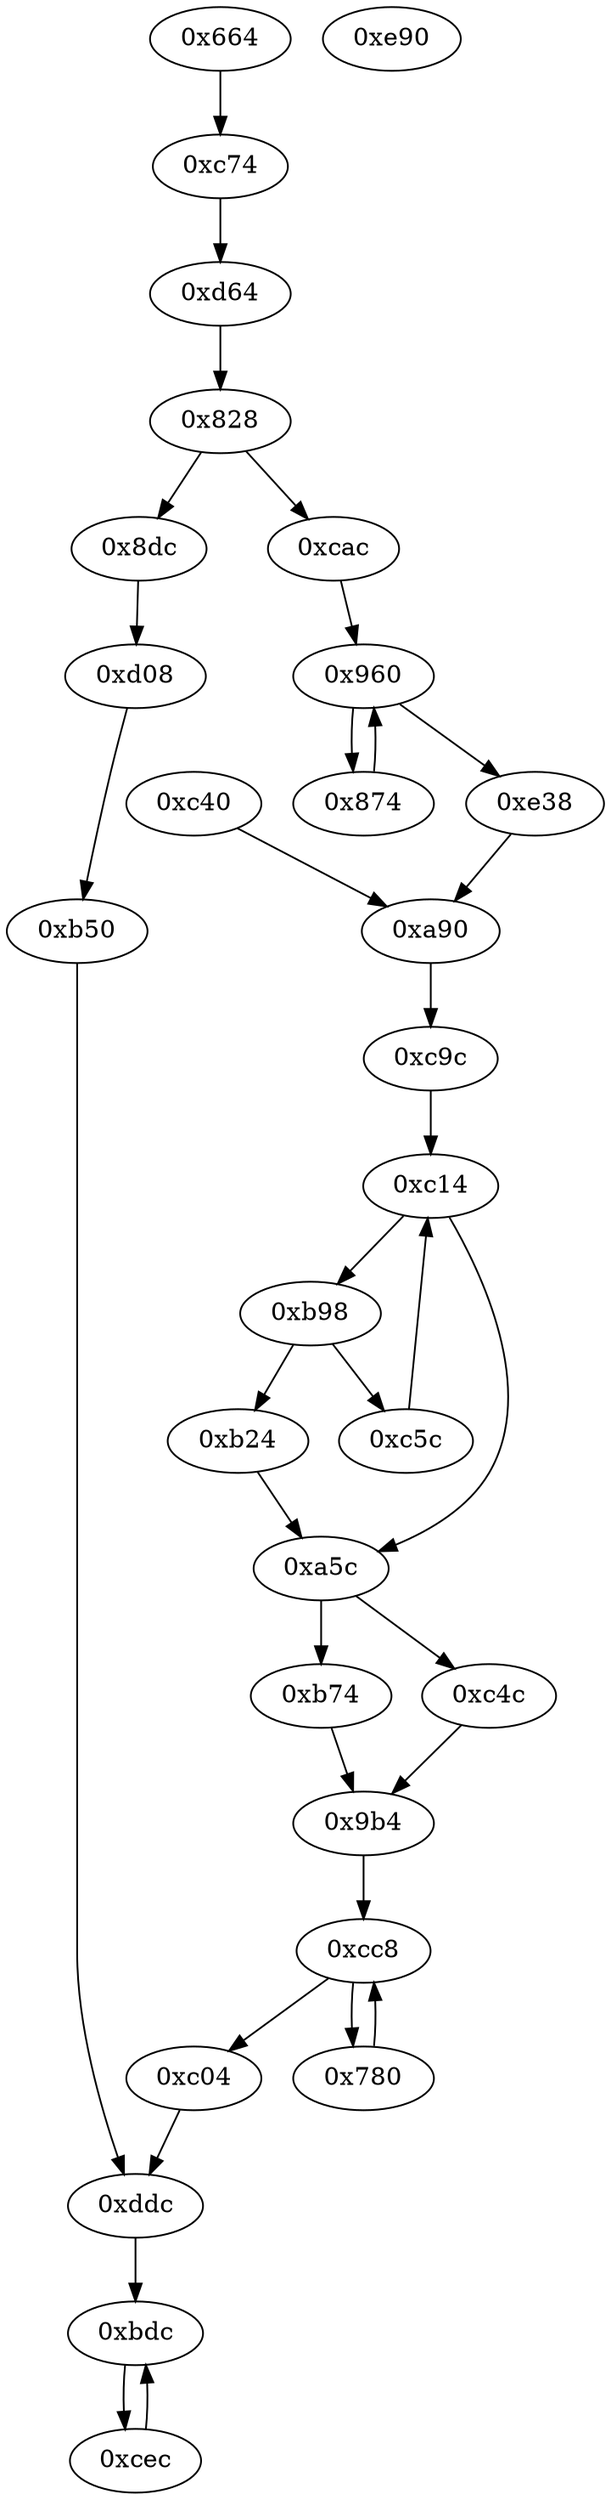 strict digraph "" {
	"0xc74"	 [opcode="[u'ldrb', u'ldrb', u'mov', u'cmp', u'mov', u'cmp', u'mov', u'teq', u'mov', u'b']"];
	"0xd64"	 [opcode="[u'sub', u'mov', u'str', u'ldr', u'ldr', u'cmp', u'mov', u'mov', u'strb', u'ldr', u'ldr', u'sub', u'mul', u'mvn', u'ldr', u'ldr', \
u'orr', u'mov', u'cmn', u'mov', u'cmp', u'mov']"];
	"0xc74" -> "0xd64";
	"0xb24"	 [opcode="[u'mov', u'str', u'ldr', u'b']"];
	"0xa5c"	 [opcode="[u'ldr', u'ldr', u'ldr', u'cmp', u'mov', u'b']"];
	"0xb24" -> "0xa5c";
	"0xc4c"	 [opcode="[u'ldr']"];
	"0x9b4"	 [opcode="[u'ldr', u'mov', u'ldr', u'ldr', u'ldr', u'sub', u'sub', u'add', u'mul', u'mov', u'eor', u'and', u'ldr', u'mov', u'ldr', u'cmp', \
u'mov', u'teq', u'ldr', u'mov', u'cmp', u'mov', u'mov', u'b']"];
	"0xc4c" -> "0x9b4";
	"0x780"	 [opcode="[u'ldr', u'cmp', u'mov', u'mov']"];
	"0xcc8"	 [opcode="[u'ldr', u'ldr', u'ldr', u'sub', u'mul', u'mvn', u'ldr', u'ldr', u'ldr']"];
	"0x780" -> "0xcc8";
	"0xc14"	 [opcode="[u'ldr', u'str', u'ldr', u'ldr', u'ldr', u'cmp', u'ldr', u'mov', u'mov', u'str', u'b']"];
	"0xc14" -> "0xa5c";
	"0xb98"	 [opcode="[u'ldr', u'ldr', u'ldr', u'ldr', u'ldr', u'ldr', u'cmp', u'mov', u'b']"];
	"0xc14" -> "0xb98";
	"0x9b4" -> "0xcc8";
	"0xa5c" -> "0xc4c";
	"0xb74"	 [opcode="[u'ldr', u'b']"];
	"0xa5c" -> "0xb74";
	"0xb74" -> "0x9b4";
	"0x960"	 [opcode="[u'ldr', u'str', u'ldr', u'str', u'ldr', u'ldr', u'ldr', u'ldr', u'cmp', u'mov', u'b']"];
	"0x874"	 [opcode="[u'ldr', u'ldr', u'mov', u'ldr', u'ldrb', u'ldr', u'sub', u'ldr', u'str', u'ldr', u'rsb', u'rsb', u'b']"];
	"0x960" -> "0x874";
	"0xe38"	 [opcode="[u'ldr', u'mov', u'ldr', u'sub', u'mul', u'mov', u'eor', u'and', u'ldr', u'mov', u'ldr', u'cmp', u'mov', u'teq', u'ldr', u'mov', \
u'cmp', u'mov', u'mov']"];
	"0x960" -> "0xe38";
	"0xcc8" -> "0x780";
	"0xc04"	 [opcode="[u'mov']"];
	"0xcc8" -> "0xc04";
	"0xb98" -> "0xb24";
	"0xc5c"	 [opcode="[u'ldr', u'ldr', u'add', u'add', u'sub', u'b']"];
	"0xb98" -> "0xc5c";
	"0xddc"	 [opcode="[u'ldr', u'mov', u'str', u'ldr', u'ldr', u'rsb', u'mvn', u'mul', u'mov', u'eor', u'and', u'ldr', u'mov', u'ldr', u'cmp', u'mov', \
u'teq', u'ldr', u'mov', u'cmp', u'mov', u'mov', u'b']"];
	"0xbdc"	 [opcode="[u'ldr', u'ldr', u'ldr', u'sub', u'mul', u'mvn', u'ldr', u'ldr', u'ldr', u'b']"];
	"0xddc" -> "0xbdc";
	"0xc5c" -> "0xc14";
	"0xb50"	 [opcode="[u'mov', u'b']"];
	"0xb50" -> "0xddc";
	"0x8dc"	 [opcode="[u'ldr', u'ldr', u'ldr', u'ldr', u'sub', u'mul', u'eor', u'and', u'ldr', u'mov', u'mov', u'ldr', u'cmp', u'mov', u'cmp', u'mov', \
u'mov', u'cmp', u'mov', u'mov', u'teq', u'mov', u'b']"];
	"0xd08"	 [opcode="[u'ldr', u'mov', u'ldr', u'ldr', u'ldr', u'cmp', u'mov', u'sub', u'mul', u'mvn', u'mov', u'orr', u'ldr', u'cmn', u'mov', u'teq', \
u'ldr', u'mov', u'cmn', u'mov', u'cmp', u'mov', u'b']"];
	"0x8dc" -> "0xd08";
	"0xd08" -> "0xb50";
	"0xc04" -> "0xddc";
	"0x874" -> "0x960";
	"0x828"	 [opcode="[u'ldrb', u'ldr', u'ldr', u'cmp', u'mov', u'b']"];
	"0xd64" -> "0x828";
	"0xcec"	 [opcode="[u'orr', u'cmn', u'mov', u'mov', u'cmp', u'mov', u'b']"];
	"0xbdc" -> "0xcec";
	"0xc40"	 [opcode="[u'ldr', u'mov', u'b']"];
	"0xa90"	 [opcode="[u'ldr', u'ldr', u'mov', u'ldr', u'ldrb', u'str', u'ldr', u'ldr', u'ldr', u'add', u'sub', u'sub', u'mul', u'eor', u'and', u'ldr', \
u'mov', u'mov', u'ldr', u'ldr', u'cmp', u'mov', u'teq', u'ldr', u'mov', u'cmp', u'mov', u'cmp', u'mov', u'b']"];
	"0xc40" -> "0xa90";
	"0xc9c"	 [opcode="[u'mov']"];
	"0xc9c" -> "0xc14";
	"0xa90" -> "0xc9c";
	"0x664"	 [opcode="[u'push', u'add', u'sub', u'str', u'ldr', u'mvn', u'ldr', u'ldr', u'str', u'ldr', u'ldr', u'ldr', u'str', u'sub', u'sub', u'add', \
u'mul', u'mov', u'mvn', u'orr', u'mov', u'cmn', u'ldr', u'mov', u'strb', u'ldr', u'cmp', u'mov', u'strb', u'rsb', u'sub', u'sub', \
u'str', u'str', u'ldr', u'ldr', u'str', u'ldr', u'ldr', u'str', u'ldr', u'str', u'ldr', u'str', u'ldr', u'ldr', u'ldr', u'str', \
u'ldr', u'ldr', u'str', u'ldr', u'str', u'ldr', u'str', u'ldr', u'str', u'ldr', u'str', u'ldr', u'ldr', u'add', u'str', u'ldr', \
u'add', u'str', u'str', u'str', u'str', u'str', u'b']"];
	"0x664" -> "0xc74";
	"0xe38" -> "0xa90";
	"0xcac"	 [opcode="[u'ldr', u'str', u'ldr', u'mov']"];
	"0xcac" -> "0x960";
	"0xcec" -> "0xbdc";
	"0x828" -> "0x8dc";
	"0x828" -> "0xcac";
	"0xe90"	 [opcode="[u'ldr', u'ldr', u'ldr', u'ldr', u'ldr', u'sub', u'sub', u'pop']"];
}
